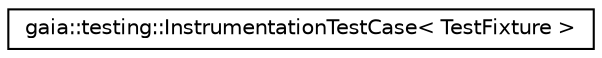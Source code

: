 digraph G
{
  edge [fontname="Helvetica",fontsize="10",labelfontname="Helvetica",labelfontsize="10"];
  node [fontname="Helvetica",fontsize="10",shape=record];
  rankdir=LR;
  Node1 [label="gaia::testing::InstrumentationTestCase\< TestFixture \>",height=0.2,width=0.4,color="black", fillcolor="white", style="filled",URL="$d7/d4c/classgaia_1_1testing_1_1_instrumentation_test_case.html",tooltip="A test case that has access to gaia::core::Instrumentation."];
}

